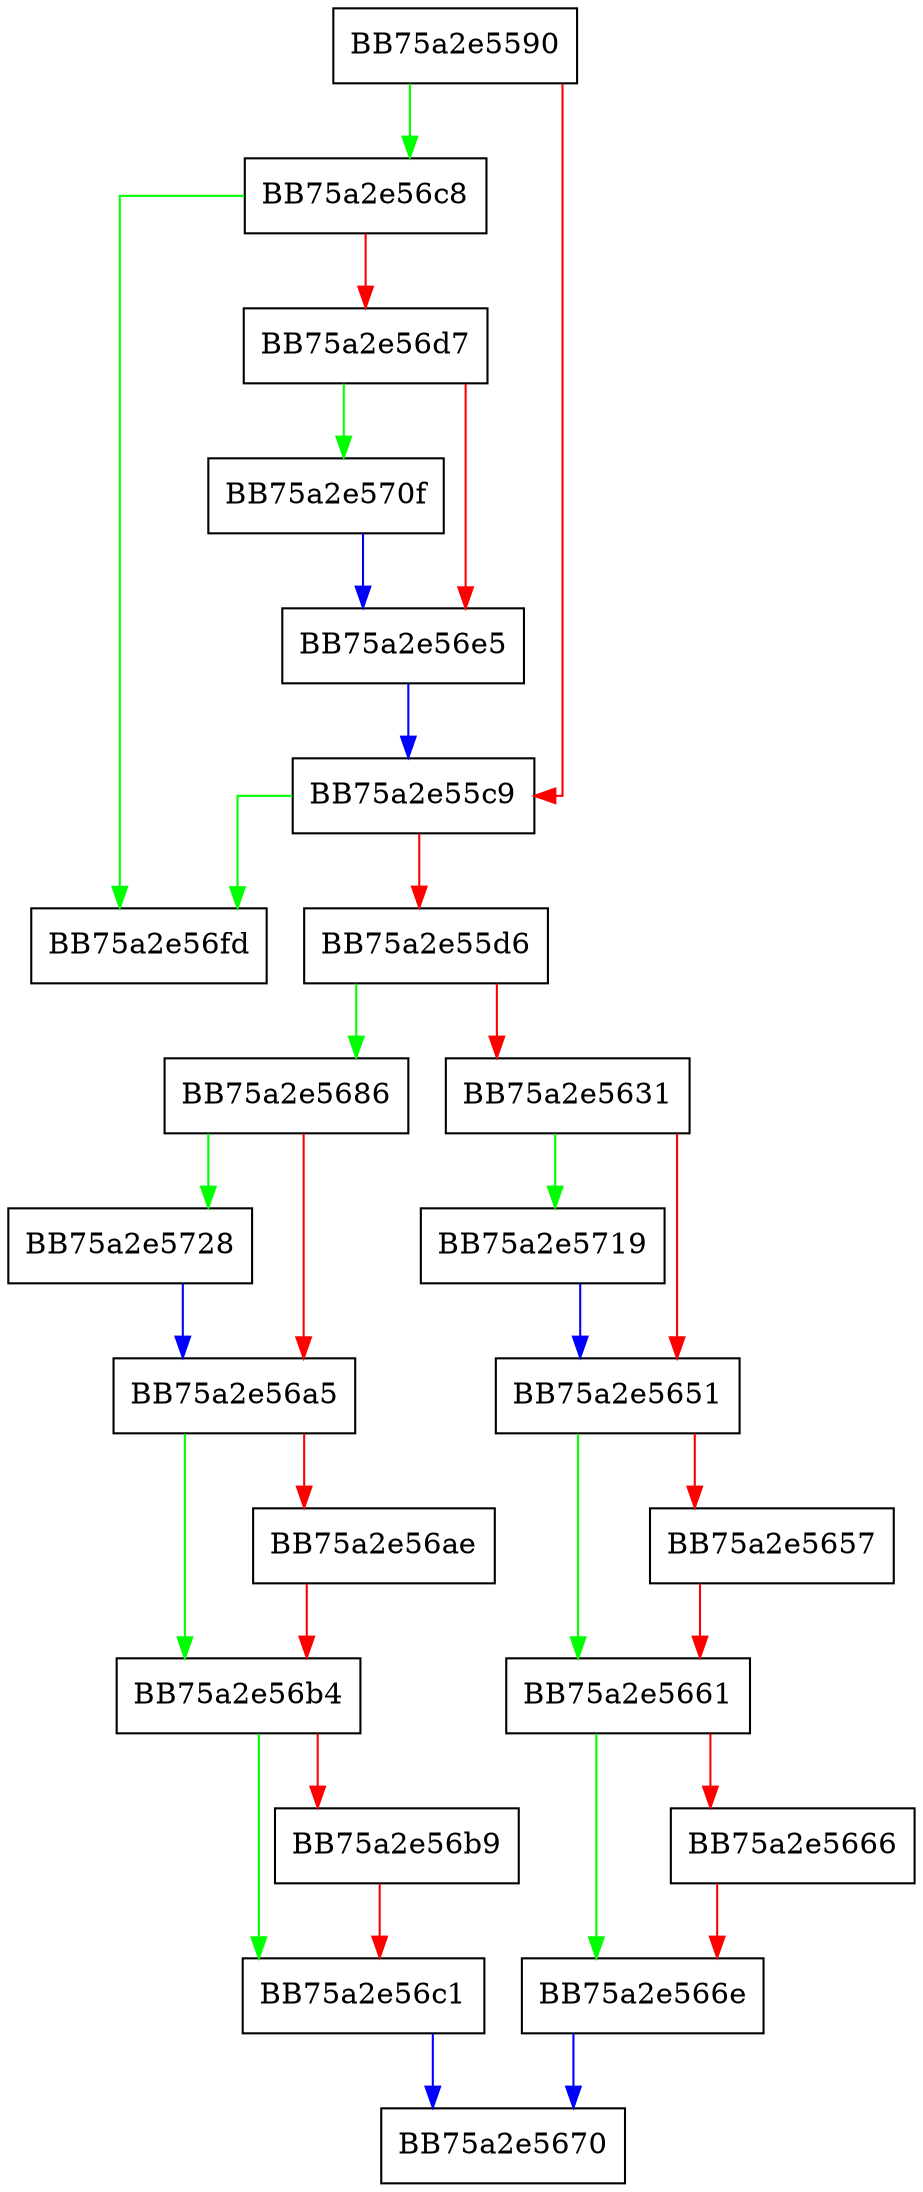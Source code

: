 digraph PathToWin32Path {
  node [shape="box"];
  graph [splines=ortho];
  BB75a2e5590 -> BB75a2e56c8 [color="green"];
  BB75a2e5590 -> BB75a2e55c9 [color="red"];
  BB75a2e55c9 -> BB75a2e56fd [color="green"];
  BB75a2e55c9 -> BB75a2e55d6 [color="red"];
  BB75a2e55d6 -> BB75a2e5686 [color="green"];
  BB75a2e55d6 -> BB75a2e5631 [color="red"];
  BB75a2e5631 -> BB75a2e5719 [color="green"];
  BB75a2e5631 -> BB75a2e5651 [color="red"];
  BB75a2e5651 -> BB75a2e5661 [color="green"];
  BB75a2e5651 -> BB75a2e5657 [color="red"];
  BB75a2e5657 -> BB75a2e5661 [color="red"];
  BB75a2e5661 -> BB75a2e566e [color="green"];
  BB75a2e5661 -> BB75a2e5666 [color="red"];
  BB75a2e5666 -> BB75a2e566e [color="red"];
  BB75a2e566e -> BB75a2e5670 [color="blue"];
  BB75a2e5686 -> BB75a2e5728 [color="green"];
  BB75a2e5686 -> BB75a2e56a5 [color="red"];
  BB75a2e56a5 -> BB75a2e56b4 [color="green"];
  BB75a2e56a5 -> BB75a2e56ae [color="red"];
  BB75a2e56ae -> BB75a2e56b4 [color="red"];
  BB75a2e56b4 -> BB75a2e56c1 [color="green"];
  BB75a2e56b4 -> BB75a2e56b9 [color="red"];
  BB75a2e56b9 -> BB75a2e56c1 [color="red"];
  BB75a2e56c1 -> BB75a2e5670 [color="blue"];
  BB75a2e56c8 -> BB75a2e56fd [color="green"];
  BB75a2e56c8 -> BB75a2e56d7 [color="red"];
  BB75a2e56d7 -> BB75a2e570f [color="green"];
  BB75a2e56d7 -> BB75a2e56e5 [color="red"];
  BB75a2e56e5 -> BB75a2e55c9 [color="blue"];
  BB75a2e570f -> BB75a2e56e5 [color="blue"];
  BB75a2e5719 -> BB75a2e5651 [color="blue"];
  BB75a2e5728 -> BB75a2e56a5 [color="blue"];
}